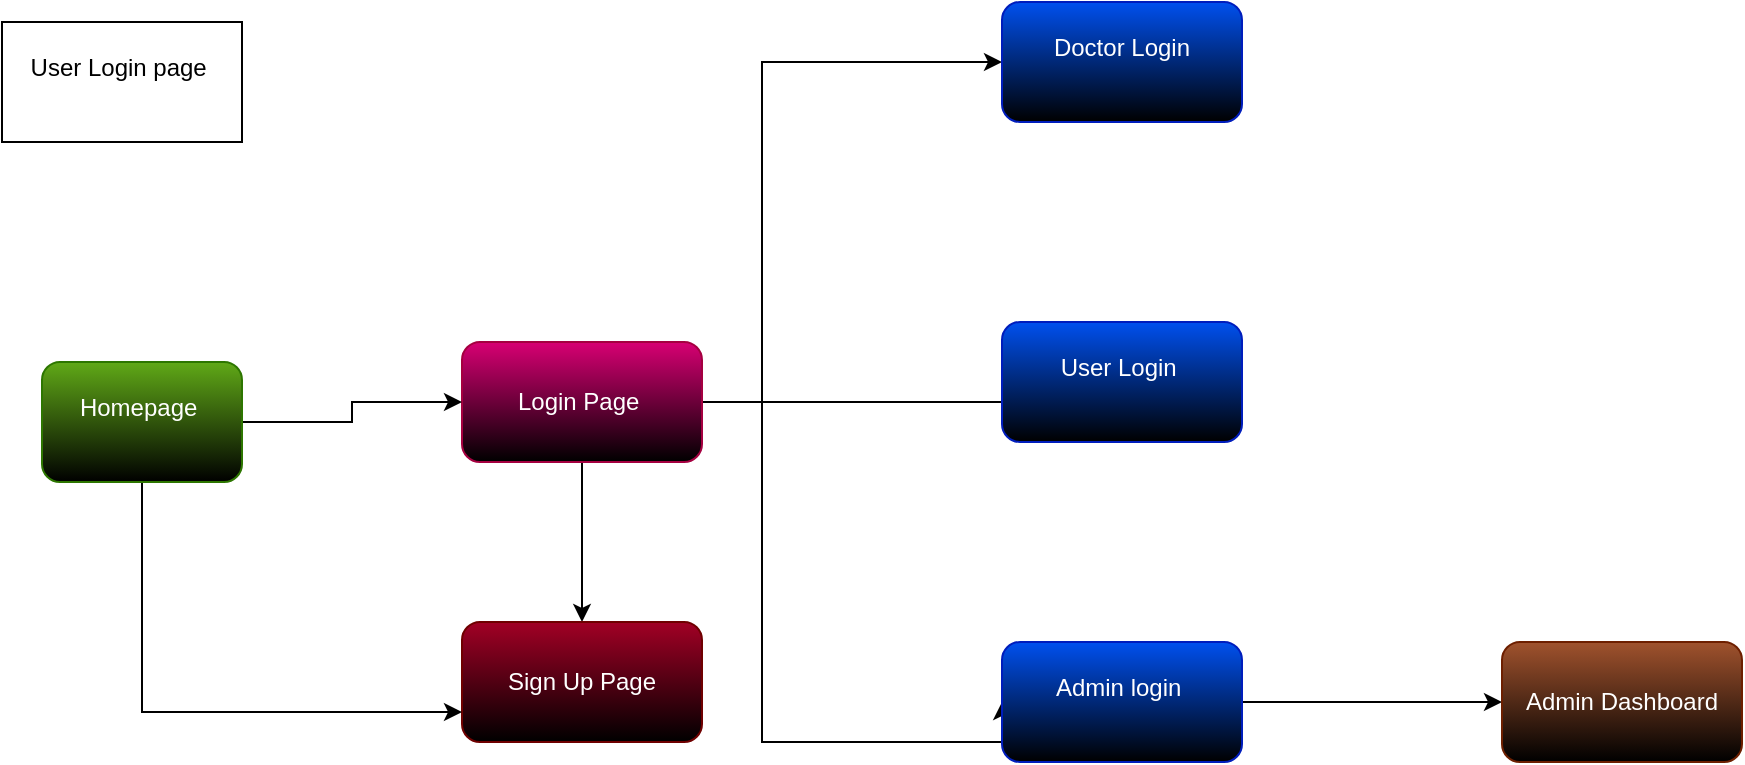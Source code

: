 <mxfile version="26.1.0">
  <diagram name="Page-1" id="mViDQhLn4ubuPBgc2H73">
    <mxGraphModel dx="1167" dy="670" grid="1" gridSize="10" guides="1" tooltips="1" connect="1" arrows="1" fold="1" page="1" pageScale="1" pageWidth="850" pageHeight="1100" math="0" shadow="0">
      <root>
        <mxCell id="0" />
        <mxCell id="1" parent="0" />
        <mxCell id="Km9lAdSg4DSO_Wd1nvl8-7" style="edgeStyle=orthogonalEdgeStyle;rounded=0;orthogonalLoop=1;jettySize=auto;html=1;entryX=0.5;entryY=0;entryDx=0;entryDy=0;" edge="1" parent="1" source="Km9lAdSg4DSO_Wd1nvl8-1" target="Km9lAdSg4DSO_Wd1nvl8-3">
          <mxGeometry relative="1" as="geometry" />
        </mxCell>
        <mxCell id="Km9lAdSg4DSO_Wd1nvl8-12" style="edgeStyle=orthogonalEdgeStyle;rounded=0;orthogonalLoop=1;jettySize=auto;html=1;entryX=0;entryY=0.5;entryDx=0;entryDy=0;" edge="1" parent="1" source="Km9lAdSg4DSO_Wd1nvl8-1" target="Km9lAdSg4DSO_Wd1nvl8-8">
          <mxGeometry relative="1" as="geometry">
            <Array as="points">
              <mxPoint x="400" y="250" />
              <mxPoint x="400" y="80" />
            </Array>
          </mxGeometry>
        </mxCell>
        <mxCell id="Km9lAdSg4DSO_Wd1nvl8-13" style="edgeStyle=orthogonalEdgeStyle;rounded=0;orthogonalLoop=1;jettySize=auto;html=1;entryX=0;entryY=0.5;entryDx=0;entryDy=0;" edge="1" parent="1" source="Km9lAdSg4DSO_Wd1nvl8-1" target="Km9lAdSg4DSO_Wd1nvl8-9">
          <mxGeometry relative="1" as="geometry">
            <Array as="points">
              <mxPoint x="590" y="250" />
            </Array>
          </mxGeometry>
        </mxCell>
        <mxCell id="Km9lAdSg4DSO_Wd1nvl8-14" style="edgeStyle=orthogonalEdgeStyle;rounded=0;orthogonalLoop=1;jettySize=auto;html=1;entryX=0;entryY=0.5;entryDx=0;entryDy=0;" edge="1" parent="1" source="Km9lAdSg4DSO_Wd1nvl8-1" target="Km9lAdSg4DSO_Wd1nvl8-10">
          <mxGeometry relative="1" as="geometry">
            <Array as="points">
              <mxPoint x="400" y="250" />
              <mxPoint x="400" y="420" />
            </Array>
          </mxGeometry>
        </mxCell>
        <mxCell id="Km9lAdSg4DSO_Wd1nvl8-1" value="Login Page&amp;nbsp;" style="rounded=1;whiteSpace=wrap;html=1;fillColor=#d80073;fontColor=#ffffff;strokeColor=#A50040;gradientColor=default;" vertex="1" parent="1">
          <mxGeometry x="250" y="220" width="120" height="60" as="geometry" />
        </mxCell>
        <mxCell id="Km9lAdSg4DSO_Wd1nvl8-3" value="Sign Up Page" style="rounded=1;whiteSpace=wrap;html=1;fillColor=#a20025;fontColor=#ffffff;strokeColor=#6F0000;gradientColor=default;" vertex="1" parent="1">
          <mxGeometry x="250" y="360" width="120" height="60" as="geometry" />
        </mxCell>
        <mxCell id="Km9lAdSg4DSO_Wd1nvl8-6" style="edgeStyle=orthogonalEdgeStyle;rounded=0;orthogonalLoop=1;jettySize=auto;html=1;entryX=0;entryY=0.5;entryDx=0;entryDy=0;" edge="1" parent="1" source="Km9lAdSg4DSO_Wd1nvl8-4" target="Km9lAdSg4DSO_Wd1nvl8-1">
          <mxGeometry relative="1" as="geometry" />
        </mxCell>
        <mxCell id="Km9lAdSg4DSO_Wd1nvl8-15" style="edgeStyle=orthogonalEdgeStyle;rounded=0;orthogonalLoop=1;jettySize=auto;html=1;entryX=0;entryY=0.75;entryDx=0;entryDy=0;" edge="1" parent="1" source="Km9lAdSg4DSO_Wd1nvl8-4" target="Km9lAdSg4DSO_Wd1nvl8-3">
          <mxGeometry relative="1" as="geometry">
            <Array as="points">
              <mxPoint x="90" y="405" />
            </Array>
          </mxGeometry>
        </mxCell>
        <mxCell id="Km9lAdSg4DSO_Wd1nvl8-4" value="Homepage&amp;nbsp;&lt;div&gt;&lt;br&gt;&lt;/div&gt;" style="rounded=1;whiteSpace=wrap;html=1;fillColor=#60a917;fontColor=#ffffff;strokeColor=#2D7600;gradientColor=default;" vertex="1" parent="1">
          <mxGeometry x="40" y="230" width="100" height="60" as="geometry" />
        </mxCell>
        <mxCell id="Km9lAdSg4DSO_Wd1nvl8-5" value="User Login page&amp;nbsp;&lt;div&gt;&lt;br&gt;&lt;/div&gt;" style="rounded=0;whiteSpace=wrap;html=1;" vertex="1" parent="1">
          <mxGeometry x="20" y="60" width="120" height="60" as="geometry" />
        </mxCell>
        <mxCell id="Km9lAdSg4DSO_Wd1nvl8-8" value="Doctor Login&lt;div&gt;&lt;br&gt;&lt;/div&gt;" style="rounded=1;whiteSpace=wrap;html=1;fillColor=#0050ef;fontColor=#ffffff;strokeColor=#001DBC;gradientColor=default;" vertex="1" parent="1">
          <mxGeometry x="520" y="50" width="120" height="60" as="geometry" />
        </mxCell>
        <mxCell id="Km9lAdSg4DSO_Wd1nvl8-9" value="User Login&amp;nbsp;&lt;div&gt;&lt;br&gt;&lt;/div&gt;" style="rounded=1;whiteSpace=wrap;html=1;fillColor=#0050ef;fontColor=#ffffff;strokeColor=#001DBC;gradientColor=default;" vertex="1" parent="1">
          <mxGeometry x="520" y="210" width="120" height="60" as="geometry" />
        </mxCell>
        <mxCell id="Km9lAdSg4DSO_Wd1nvl8-17" style="edgeStyle=orthogonalEdgeStyle;rounded=0;orthogonalLoop=1;jettySize=auto;html=1;" edge="1" parent="1" source="Km9lAdSg4DSO_Wd1nvl8-10" target="Km9lAdSg4DSO_Wd1nvl8-16">
          <mxGeometry relative="1" as="geometry" />
        </mxCell>
        <mxCell id="Km9lAdSg4DSO_Wd1nvl8-10" value="Admin login&amp;nbsp;&lt;div&gt;&lt;br&gt;&lt;/div&gt;" style="rounded=1;whiteSpace=wrap;html=1;fillColor=#0050ef;fontColor=#ffffff;strokeColor=#001DBC;gradientColor=default;" vertex="1" parent="1">
          <mxGeometry x="520" y="370" width="120" height="60" as="geometry" />
        </mxCell>
        <mxCell id="Km9lAdSg4DSO_Wd1nvl8-16" value="Admin Dashboard" style="rounded=1;whiteSpace=wrap;html=1;fillColor=#a0522d;fontColor=#ffffff;strokeColor=#6D1F00;gradientColor=default;" vertex="1" parent="1">
          <mxGeometry x="770" y="370" width="120" height="60" as="geometry" />
        </mxCell>
      </root>
    </mxGraphModel>
  </diagram>
</mxfile>
